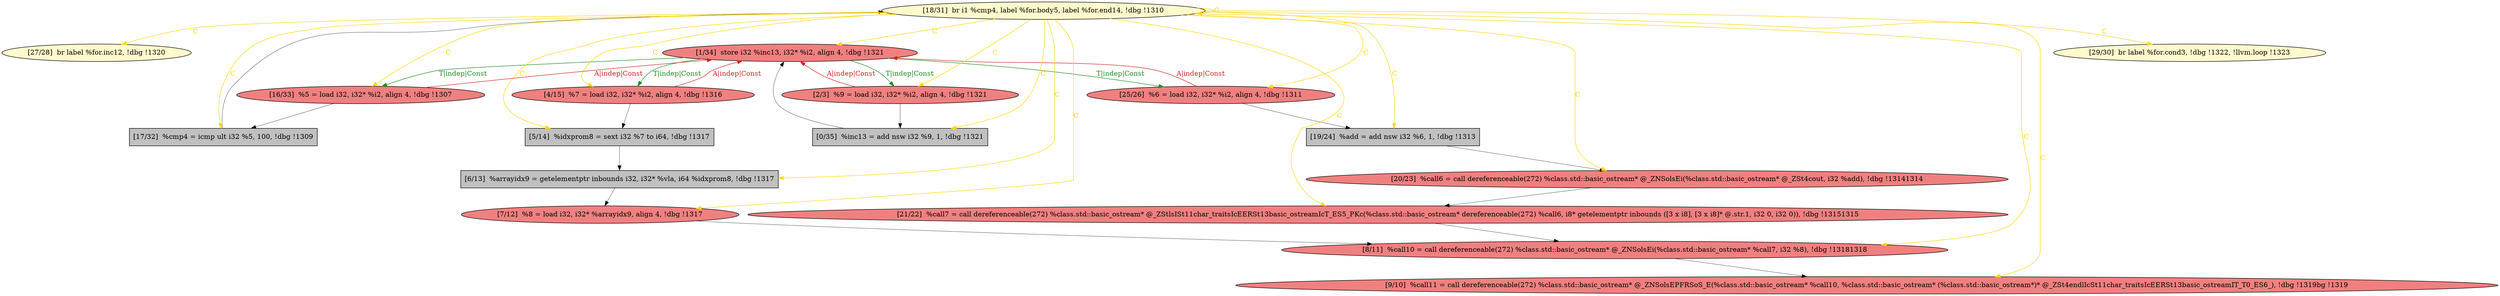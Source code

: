 
digraph G {


node610 [fillcolor=lemonchiffon,label="[27/28]  br label %for.inc12, !dbg !1320",shape=ellipse,style=filled ]
node609 [fillcolor=lightcoral,label="[9/10]  %call11 = call dereferenceable(272) %class.std::basic_ostream* @_ZNSolsEPFRSoS_E(%class.std::basic_ostream* %call10, %class.std::basic_ostream* (%class.std::basic_ostream*)* @_ZSt4endlIcSt11char_traitsIcEERSt13basic_ostreamIT_T0_ES6_), !dbg !1319bg !1319",shape=ellipse,style=filled ]
node598 [fillcolor=lightcoral,label="[1/34]  store i32 %inc13, i32* %i2, align 4, !dbg !1321",shape=ellipse,style=filled ]
node597 [fillcolor=lightcoral,label="[8/11]  %call10 = call dereferenceable(272) %class.std::basic_ostream* @_ZNSolsEi(%class.std::basic_ostream* %call7, i32 %8), !dbg !13181318",shape=ellipse,style=filled ]
node601 [fillcolor=grey,label="[17/32]  %cmp4 = icmp ult i32 %5, 100, !dbg !1309",shape=rectangle,style=filled ]
node593 [fillcolor=grey,label="[0/35]  %inc13 = add nsw i32 %9, 1, !dbg !1321",shape=rectangle,style=filled ]
node596 [fillcolor=lightcoral,label="[25/26]  %6 = load i32, i32* %i2, align 4, !dbg !1311",shape=ellipse,style=filled ]
node603 [fillcolor=lightcoral,label="[21/22]  %call7 = call dereferenceable(272) %class.std::basic_ostream* @_ZStlsISt11char_traitsIcEERSt13basic_ostreamIcT_ES5_PKc(%class.std::basic_ostream* dereferenceable(272) %call6, i8* getelementptr inbounds ([3 x i8], [3 x i8]* @.str.1, i32 0, i32 0)), !dbg !13151315",shape=ellipse,style=filled ]
node604 [fillcolor=grey,label="[19/24]  %add = add nsw i32 %6, 1, !dbg !1313",shape=rectangle,style=filled ]
node595 [fillcolor=lemonchiffon,label="[18/31]  br i1 %cmp4, label %for.body5, label %for.end14, !dbg !1310",shape=ellipse,style=filled ]
node594 [fillcolor=lightcoral,label="[2/3]  %9 = load i32, i32* %i2, align 4, !dbg !1321",shape=ellipse,style=filled ]
node600 [fillcolor=grey,label="[5/14]  %idxprom8 = sext i32 %7 to i64, !dbg !1317",shape=rectangle,style=filled ]
node606 [fillcolor=grey,label="[6/13]  %arrayidx9 = getelementptr inbounds i32, i32* %vla, i64 %idxprom8, !dbg !1317",shape=rectangle,style=filled ]
node607 [fillcolor=lightcoral,label="[7/12]  %8 = load i32, i32* %arrayidx9, align 4, !dbg !1317",shape=ellipse,style=filled ]
node602 [fillcolor=lightcoral,label="[16/33]  %5 = load i32, i32* %i2, align 4, !dbg !1307",shape=ellipse,style=filled ]
node599 [fillcolor=lemonchiffon,label="[29/30]  br label %for.cond3, !dbg !1322, !llvm.loop !1323",shape=ellipse,style=filled ]
node608 [fillcolor=lightcoral,label="[20/23]  %call6 = call dereferenceable(272) %class.std::basic_ostream* @_ZNSolsEi(%class.std::basic_ostream* @_ZSt4cout, i32 %add), !dbg !13141314",shape=ellipse,style=filled ]
node605 [fillcolor=lightcoral,label="[4/15]  %7 = load i32, i32* %i2, align 4, !dbg !1316",shape=ellipse,style=filled ]

node595->node606 [style=solid,color=gold,label="C",penwidth=1.0,fontcolor=gold ]
node597->node609 [style=solid,color=black,label="",penwidth=0.5,fontcolor=black ]
node595->node609 [style=solid,color=gold,label="C",penwidth=1.0,fontcolor=gold ]
node594->node593 [style=solid,color=black,label="",penwidth=0.5,fontcolor=black ]
node594->node598 [style=solid,color=firebrick3,label="A|indep|Const",penwidth=1.0,fontcolor=firebrick3 ]
node595->node604 [style=solid,color=gold,label="C",penwidth=1.0,fontcolor=gold ]
node602->node601 [style=solid,color=black,label="",penwidth=0.5,fontcolor=black ]
node595->node595 [style=solid,color=gold,label="C",penwidth=1.0,fontcolor=gold ]
node598->node605 [style=solid,color=forestgreen,label="T|indep|Const",penwidth=1.0,fontcolor=forestgreen ]
node606->node607 [style=solid,color=black,label="",penwidth=0.5,fontcolor=black ]
node601->node595 [style=solid,color=black,label="",penwidth=0.5,fontcolor=black ]
node600->node606 [style=solid,color=black,label="",penwidth=0.5,fontcolor=black ]
node595->node597 [style=solid,color=gold,label="C",penwidth=1.0,fontcolor=gold ]
node595->node607 [style=solid,color=gold,label="C",penwidth=1.0,fontcolor=gold ]
node595->node601 [style=solid,color=gold,label="C",penwidth=1.0,fontcolor=gold ]
node595->node598 [style=solid,color=gold,label="C",penwidth=1.0,fontcolor=gold ]
node595->node605 [style=solid,color=gold,label="C",penwidth=1.0,fontcolor=gold ]
node595->node602 [style=solid,color=gold,label="C",penwidth=1.0,fontcolor=gold ]
node595->node610 [style=solid,color=gold,label="C",penwidth=1.0,fontcolor=gold ]
node608->node603 [style=solid,color=black,label="",penwidth=0.5,fontcolor=black ]
node605->node598 [style=solid,color=firebrick3,label="A|indep|Const",penwidth=1.0,fontcolor=firebrick3 ]
node596->node598 [style=solid,color=firebrick3,label="A|indep|Const",penwidth=1.0,fontcolor=firebrick3 ]
node595->node596 [style=solid,color=gold,label="C",penwidth=1.0,fontcolor=gold ]
node595->node593 [style=solid,color=gold,label="C",penwidth=1.0,fontcolor=gold ]
node595->node603 [style=solid,color=gold,label="C",penwidth=1.0,fontcolor=gold ]
node607->node597 [style=solid,color=black,label="",penwidth=0.5,fontcolor=black ]
node602->node598 [style=solid,color=firebrick3,label="A|indep|Const",penwidth=1.0,fontcolor=firebrick3 ]
node596->node604 [style=solid,color=black,label="",penwidth=0.5,fontcolor=black ]
node605->node600 [style=solid,color=black,label="",penwidth=0.5,fontcolor=black ]
node603->node597 [style=solid,color=black,label="",penwidth=0.5,fontcolor=black ]
node593->node598 [style=solid,color=black,label="",penwidth=0.5,fontcolor=black ]
node598->node596 [style=solid,color=forestgreen,label="T|indep|Const",penwidth=1.0,fontcolor=forestgreen ]
node595->node600 [style=solid,color=gold,label="C",penwidth=1.0,fontcolor=gold ]
node595->node599 [style=solid,color=gold,label="C",penwidth=1.0,fontcolor=gold ]
node598->node602 [style=solid,color=forestgreen,label="T|indep|Const",penwidth=1.0,fontcolor=forestgreen ]
node604->node608 [style=solid,color=black,label="",penwidth=0.5,fontcolor=black ]
node598->node594 [style=solid,color=forestgreen,label="T|indep|Const",penwidth=1.0,fontcolor=forestgreen ]
node595->node594 [style=solid,color=gold,label="C",penwidth=1.0,fontcolor=gold ]
node595->node608 [style=solid,color=gold,label="C",penwidth=1.0,fontcolor=gold ]


}
